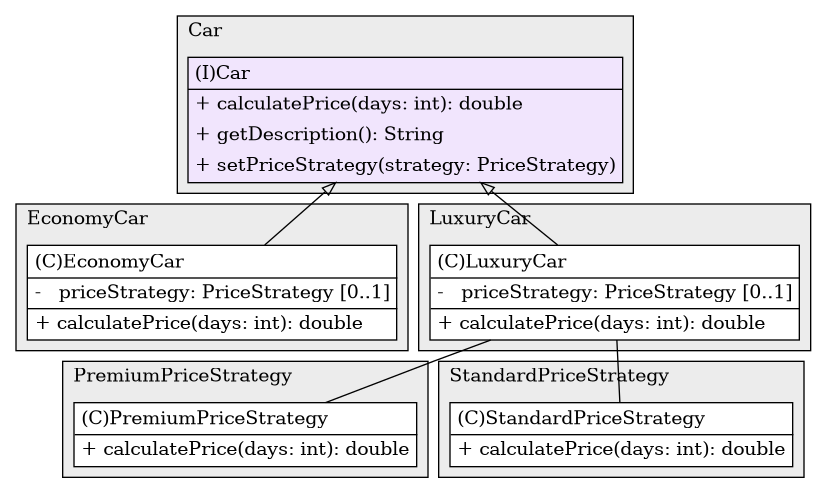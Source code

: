 @startuml

/' diagram meta data start
config=StructureConfiguration;
{
  "projectClassification": {
    "searchMode": "OpenProject", // OpenProject, AllProjects
    "includedProjects": "",
    "pathEndKeywords": "*.impl",
    "isClientPath": "",
    "isClientName": "",
    "isTestPath": "",
    "isTestName": "",
    "isMappingPath": "",
    "isMappingName": "",
    "isDataAccessPath": "",
    "isDataAccessName": "",
    "isDataStructurePath": "",
    "isDataStructureName": "",
    "isInterfaceStructuresPath": "",
    "isInterfaceStructuresName": "",
    "isEntryPointPath": "",
    "isEntryPointName": "",
    "treatFinalFieldsAsMandatory": false
  },
  "graphRestriction": {
    "classPackageExcludeFilter": "",
    "classPackageIncludeFilter": "",
    "classNameExcludeFilter": "",
    "classNameIncludeFilter": "",
    "methodNameExcludeFilter": "",
    "methodNameIncludeFilter": "",
    "removeByInheritance": "", // inheritance/annotation based filtering is done in a second step
    "removeByAnnotation": "",
    "removeByClassPackage": "", // cleanup the graph after inheritance/annotation based filtering is done
    "removeByClassName": "",
    "cutMappings": false,
    "cutEnum": true,
    "cutTests": true,
    "cutClient": true,
    "cutDataAccess": false,
    "cutInterfaceStructures": false,
    "cutDataStructures": false,
    "cutGetterAndSetter": true,
    "cutConstructors": true
  },
  "graphTraversal": {
    "forwardDepth": 6,
    "backwardDepth": 6,
    "classPackageExcludeFilter": "",
    "classPackageIncludeFilter": "",
    "classNameExcludeFilter": "",
    "classNameIncludeFilter": "",
    "methodNameExcludeFilter": "",
    "methodNameIncludeFilter": "",
    "hideMappings": false,
    "hideDataStructures": false,
    "hidePrivateMethods": true,
    "hideInterfaceCalls": true, // indirection: implementation -> interface (is hidden) -> implementation
    "onlyShowApplicationEntryPoints": false, // root node is included
    "useMethodCallsForStructureDiagram": "ForwardOnly" // ForwardOnly, BothDirections, No
  },
  "details": {
    "aggregation": "GroupByClass", // ByClass, GroupByClass, None
    "showClassGenericTypes": true,
    "showMethods": true,
    "showMethodParameterNames": true,
    "showMethodParameterTypes": true,
    "showMethodReturnType": true,
    "showPackageLevels": 2,
    "showDetailedClassStructure": true
  },
  "rootClass": "Car",
  "extensionCallbackMethod": "" // qualified.class.name#methodName - signature: public static String method(String)
}
diagram meta data end '/



digraph g {
    rankdir="TB"
    splines=polyline
    

'nodes 
subgraph cluster_1217114922 { 
   	label=EconomyCar
	labeljust=l
	fillcolor="#ececec"
	style=filled
   
   EconomyCar1217114922[
	label=<<TABLE BORDER="1" CELLBORDER="0" CELLPADDING="4" CELLSPACING="0">
<TR><TD ALIGN="LEFT" >(C)EconomyCar</TD></TR>
<HR/>
<TR><TD ALIGN="LEFT" >-   priceStrategy: PriceStrategy [0..1]</TD></TR>
<HR/>
<TR><TD ALIGN="LEFT" >+ calculatePrice(days: int): double</TD></TR>
</TABLE>>
	style=filled
	margin=0
	shape=plaintext
	fillcolor="#FFFFFF"
];
} 

subgraph cluster_227162853 { 
   	label=PremiumPriceStrategy
	labeljust=l
	fillcolor="#ececec"
	style=filled
   
   PremiumPriceStrategy227162853[
	label=<<TABLE BORDER="1" CELLBORDER="0" CELLPADDING="4" CELLSPACING="0">
<TR><TD ALIGN="LEFT" >(C)PremiumPriceStrategy</TD></TR>
<HR/>
<TR><TD ALIGN="LEFT" >+ calculatePrice(days: int): double</TD></TR>
</TABLE>>
	style=filled
	margin=0
	shape=plaintext
	fillcolor="#FFFFFF"
];
} 

subgraph cluster_365845503 { 
   	label=StandardPriceStrategy
	labeljust=l
	fillcolor="#ececec"
	style=filled
   
   StandardPriceStrategy365845503[
	label=<<TABLE BORDER="1" CELLBORDER="0" CELLPADDING="4" CELLSPACING="0">
<TR><TD ALIGN="LEFT" >(C)StandardPriceStrategy</TD></TR>
<HR/>
<TR><TD ALIGN="LEFT" >+ calculatePrice(days: int): double</TD></TR>
</TABLE>>
	style=filled
	margin=0
	shape=plaintext
	fillcolor="#FFFFFF"
];
} 

subgraph cluster_407616871 { 
   	label=LuxuryCar
	labeljust=l
	fillcolor="#ececec"
	style=filled
   
   LuxuryCar407616871[
	label=<<TABLE BORDER="1" CELLBORDER="0" CELLPADDING="4" CELLSPACING="0">
<TR><TD ALIGN="LEFT" >(C)LuxuryCar</TD></TR>
<HR/>
<TR><TD ALIGN="LEFT" >-   priceStrategy: PriceStrategy [0..1]</TD></TR>
<HR/>
<TR><TD ALIGN="LEFT" >+ calculatePrice(days: int): double</TD></TR>
</TABLE>>
	style=filled
	margin=0
	shape=plaintext
	fillcolor="#FFFFFF"
];
} 

subgraph cluster_67508 { 
   	label=Car
	labeljust=l
	fillcolor="#ececec"
	style=filled
   
   Car67508[
	label=<<TABLE BORDER="1" CELLBORDER="0" CELLPADDING="4" CELLSPACING="0">
<TR><TD ALIGN="LEFT" >(I)Car</TD></TR>
<HR/>
<TR><TD ALIGN="LEFT" >+ calculatePrice(days: int): double</TD></TR>
<TR><TD ALIGN="LEFT" >+ getDescription(): String</TD></TR>
<TR><TD ALIGN="LEFT" >+ setPriceStrategy(strategy: PriceStrategy)</TD></TR>
</TABLE>>
	style=filled
	margin=0
	shape=plaintext
	fillcolor="#F1E5FD"
];
} 

'edges    
Car67508 -> EconomyCar1217114922[arrowhead=none, arrowtail=empty, dir=both];
Car67508 -> LuxuryCar407616871[arrowhead=none, arrowtail=empty, dir=both];
LuxuryCar407616871 -> PremiumPriceStrategy227162853[arrowhead=none];
LuxuryCar407616871 -> StandardPriceStrategy365845503[arrowhead=none];
    
}
@enduml